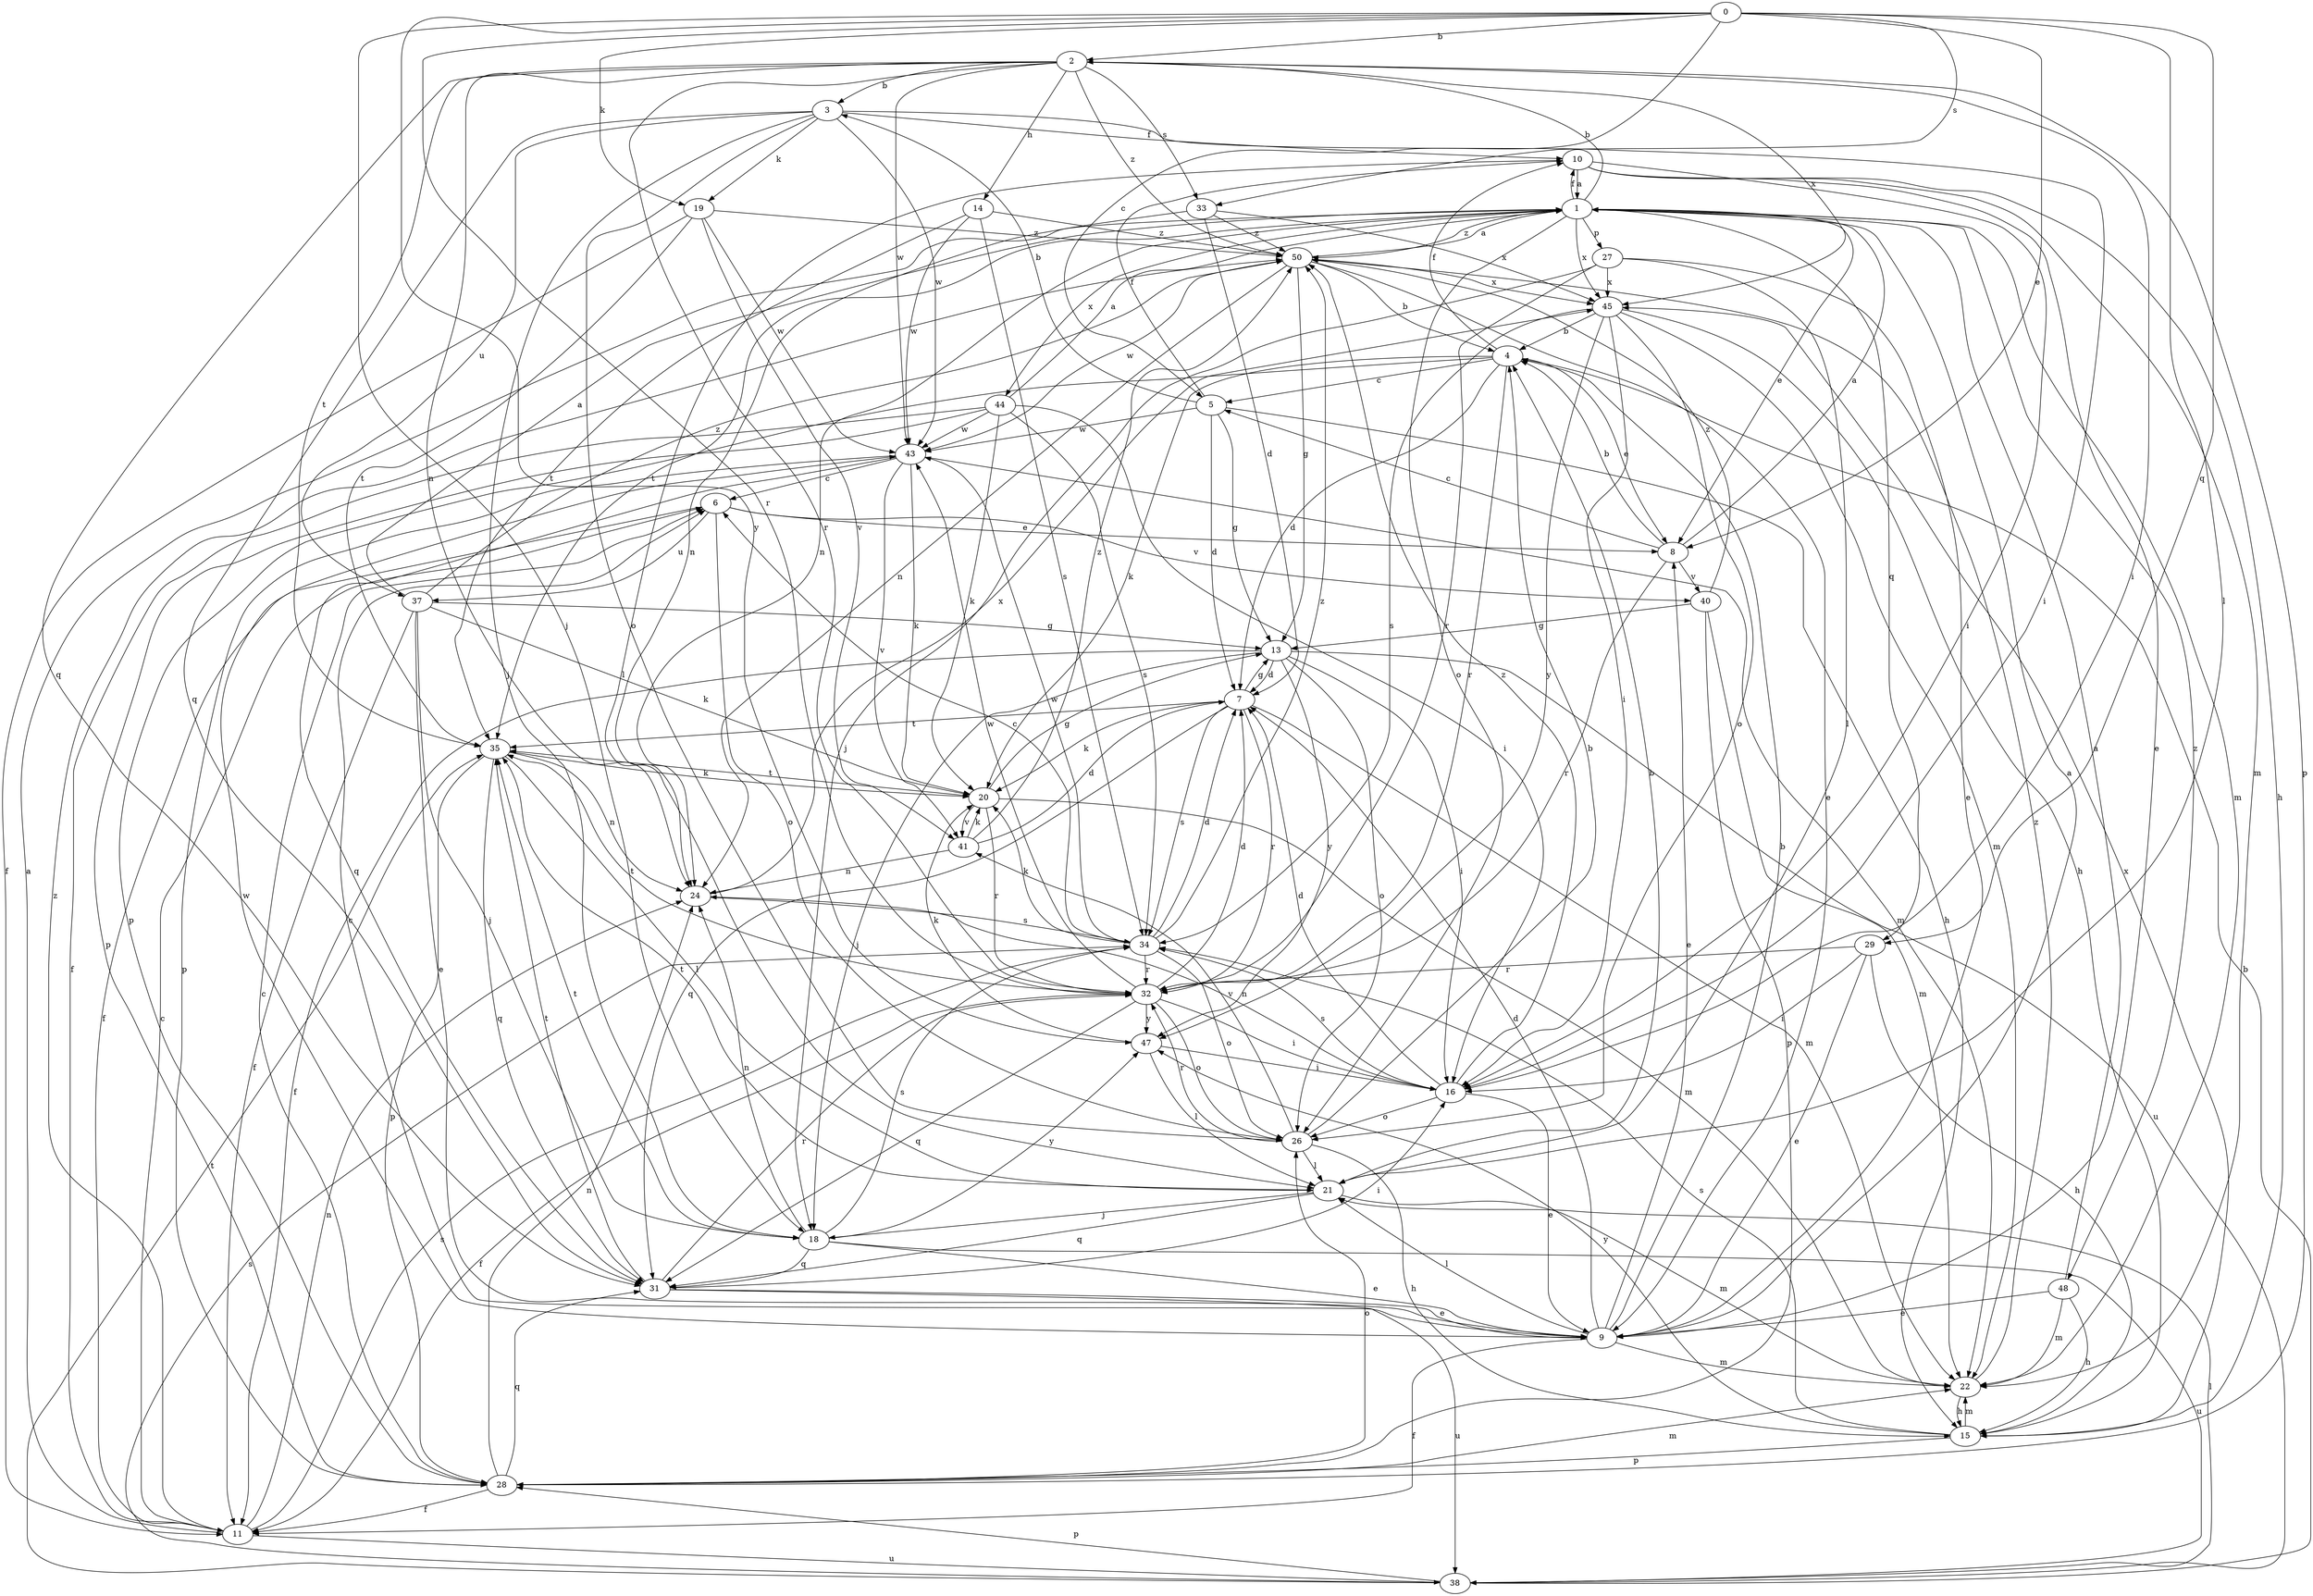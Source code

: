 strict digraph  {
0;
1;
2;
3;
4;
5;
6;
7;
8;
9;
10;
11;
13;
14;
15;
16;
18;
19;
20;
21;
22;
24;
26;
27;
28;
29;
31;
32;
33;
34;
35;
37;
38;
40;
41;
43;
44;
45;
47;
48;
50;
0 -> 2  [label=b];
0 -> 5  [label=c];
0 -> 8  [label=e];
0 -> 18  [label=j];
0 -> 19  [label=k];
0 -> 21  [label=l];
0 -> 29  [label=q];
0 -> 32  [label=r];
0 -> 33  [label=s];
0 -> 47  [label=y];
1 -> 2  [label=b];
1 -> 8  [label=e];
1 -> 10  [label=f];
1 -> 22  [label=m];
1 -> 24  [label=n];
1 -> 26  [label=o];
1 -> 27  [label=p];
1 -> 29  [label=q];
1 -> 35  [label=t];
1 -> 44  [label=x];
1 -> 45  [label=x];
1 -> 48  [label=z];
1 -> 50  [label=z];
2 -> 3  [label=b];
2 -> 14  [label=h];
2 -> 16  [label=i];
2 -> 24  [label=n];
2 -> 28  [label=p];
2 -> 31  [label=q];
2 -> 32  [label=r];
2 -> 33  [label=s];
2 -> 35  [label=t];
2 -> 43  [label=w];
2 -> 45  [label=x];
2 -> 50  [label=z];
3 -> 10  [label=f];
3 -> 16  [label=i];
3 -> 18  [label=j];
3 -> 19  [label=k];
3 -> 26  [label=o];
3 -> 31  [label=q];
3 -> 37  [label=u];
3 -> 43  [label=w];
4 -> 5  [label=c];
4 -> 7  [label=d];
4 -> 8  [label=e];
4 -> 10  [label=f];
4 -> 20  [label=k];
4 -> 28  [label=p];
4 -> 32  [label=r];
5 -> 3  [label=b];
5 -> 7  [label=d];
5 -> 10  [label=f];
5 -> 13  [label=g];
5 -> 15  [label=h];
5 -> 43  [label=w];
6 -> 8  [label=e];
6 -> 11  [label=f];
6 -> 26  [label=o];
6 -> 37  [label=u];
6 -> 40  [label=v];
7 -> 13  [label=g];
7 -> 20  [label=k];
7 -> 22  [label=m];
7 -> 31  [label=q];
7 -> 32  [label=r];
7 -> 34  [label=s];
7 -> 35  [label=t];
8 -> 1  [label=a];
8 -> 4  [label=b];
8 -> 5  [label=c];
8 -> 32  [label=r];
8 -> 40  [label=v];
9 -> 1  [label=a];
9 -> 4  [label=b];
9 -> 6  [label=c];
9 -> 7  [label=d];
9 -> 8  [label=e];
9 -> 11  [label=f];
9 -> 21  [label=l];
9 -> 22  [label=m];
9 -> 43  [label=w];
10 -> 1  [label=a];
10 -> 9  [label=e];
10 -> 15  [label=h];
10 -> 16  [label=i];
10 -> 21  [label=l];
10 -> 22  [label=m];
11 -> 1  [label=a];
11 -> 6  [label=c];
11 -> 24  [label=n];
11 -> 34  [label=s];
11 -> 38  [label=u];
11 -> 50  [label=z];
13 -> 7  [label=d];
13 -> 11  [label=f];
13 -> 16  [label=i];
13 -> 18  [label=j];
13 -> 26  [label=o];
13 -> 38  [label=u];
13 -> 47  [label=y];
14 -> 34  [label=s];
14 -> 35  [label=t];
14 -> 43  [label=w];
14 -> 50  [label=z];
15 -> 22  [label=m];
15 -> 28  [label=p];
15 -> 34  [label=s];
15 -> 45  [label=x];
15 -> 47  [label=y];
16 -> 7  [label=d];
16 -> 9  [label=e];
16 -> 24  [label=n];
16 -> 26  [label=o];
16 -> 34  [label=s];
16 -> 50  [label=z];
18 -> 9  [label=e];
18 -> 24  [label=n];
18 -> 31  [label=q];
18 -> 34  [label=s];
18 -> 35  [label=t];
18 -> 38  [label=u];
18 -> 47  [label=y];
19 -> 11  [label=f];
19 -> 35  [label=t];
19 -> 41  [label=v];
19 -> 43  [label=w];
19 -> 50  [label=z];
20 -> 13  [label=g];
20 -> 22  [label=m];
20 -> 32  [label=r];
20 -> 35  [label=t];
20 -> 41  [label=v];
21 -> 4  [label=b];
21 -> 18  [label=j];
21 -> 22  [label=m];
21 -> 31  [label=q];
21 -> 35  [label=t];
22 -> 15  [label=h];
22 -> 50  [label=z];
24 -> 34  [label=s];
24 -> 45  [label=x];
26 -> 4  [label=b];
26 -> 15  [label=h];
26 -> 21  [label=l];
26 -> 32  [label=r];
26 -> 41  [label=v];
27 -> 9  [label=e];
27 -> 18  [label=j];
27 -> 21  [label=l];
27 -> 32  [label=r];
27 -> 45  [label=x];
28 -> 6  [label=c];
28 -> 11  [label=f];
28 -> 22  [label=m];
28 -> 24  [label=n];
28 -> 26  [label=o];
28 -> 31  [label=q];
29 -> 9  [label=e];
29 -> 15  [label=h];
29 -> 16  [label=i];
29 -> 32  [label=r];
31 -> 9  [label=e];
31 -> 16  [label=i];
31 -> 32  [label=r];
31 -> 35  [label=t];
31 -> 38  [label=u];
32 -> 7  [label=d];
32 -> 11  [label=f];
32 -> 16  [label=i];
32 -> 26  [label=o];
32 -> 31  [label=q];
32 -> 35  [label=t];
32 -> 43  [label=w];
32 -> 47  [label=y];
33 -> 7  [label=d];
33 -> 24  [label=n];
33 -> 45  [label=x];
33 -> 50  [label=z];
34 -> 6  [label=c];
34 -> 7  [label=d];
34 -> 20  [label=k];
34 -> 26  [label=o];
34 -> 32  [label=r];
34 -> 43  [label=w];
34 -> 50  [label=z];
35 -> 20  [label=k];
35 -> 21  [label=l];
35 -> 24  [label=n];
35 -> 28  [label=p];
35 -> 31  [label=q];
37 -> 1  [label=a];
37 -> 9  [label=e];
37 -> 11  [label=f];
37 -> 13  [label=g];
37 -> 18  [label=j];
37 -> 20  [label=k];
37 -> 50  [label=z];
38 -> 4  [label=b];
38 -> 21  [label=l];
38 -> 28  [label=p];
38 -> 34  [label=s];
38 -> 35  [label=t];
40 -> 13  [label=g];
40 -> 22  [label=m];
40 -> 28  [label=p];
40 -> 50  [label=z];
41 -> 7  [label=d];
41 -> 20  [label=k];
41 -> 24  [label=n];
41 -> 50  [label=z];
43 -> 6  [label=c];
43 -> 20  [label=k];
43 -> 22  [label=m];
43 -> 28  [label=p];
43 -> 31  [label=q];
43 -> 41  [label=v];
44 -> 1  [label=a];
44 -> 11  [label=f];
44 -> 16  [label=i];
44 -> 20  [label=k];
44 -> 28  [label=p];
44 -> 34  [label=s];
44 -> 43  [label=w];
45 -> 4  [label=b];
45 -> 15  [label=h];
45 -> 16  [label=i];
45 -> 22  [label=m];
45 -> 26  [label=o];
45 -> 34  [label=s];
45 -> 47  [label=y];
47 -> 16  [label=i];
47 -> 20  [label=k];
47 -> 21  [label=l];
48 -> 1  [label=a];
48 -> 9  [label=e];
48 -> 15  [label=h];
48 -> 22  [label=m];
50 -> 1  [label=a];
50 -> 4  [label=b];
50 -> 9  [label=e];
50 -> 13  [label=g];
50 -> 24  [label=n];
50 -> 43  [label=w];
50 -> 45  [label=x];
}
